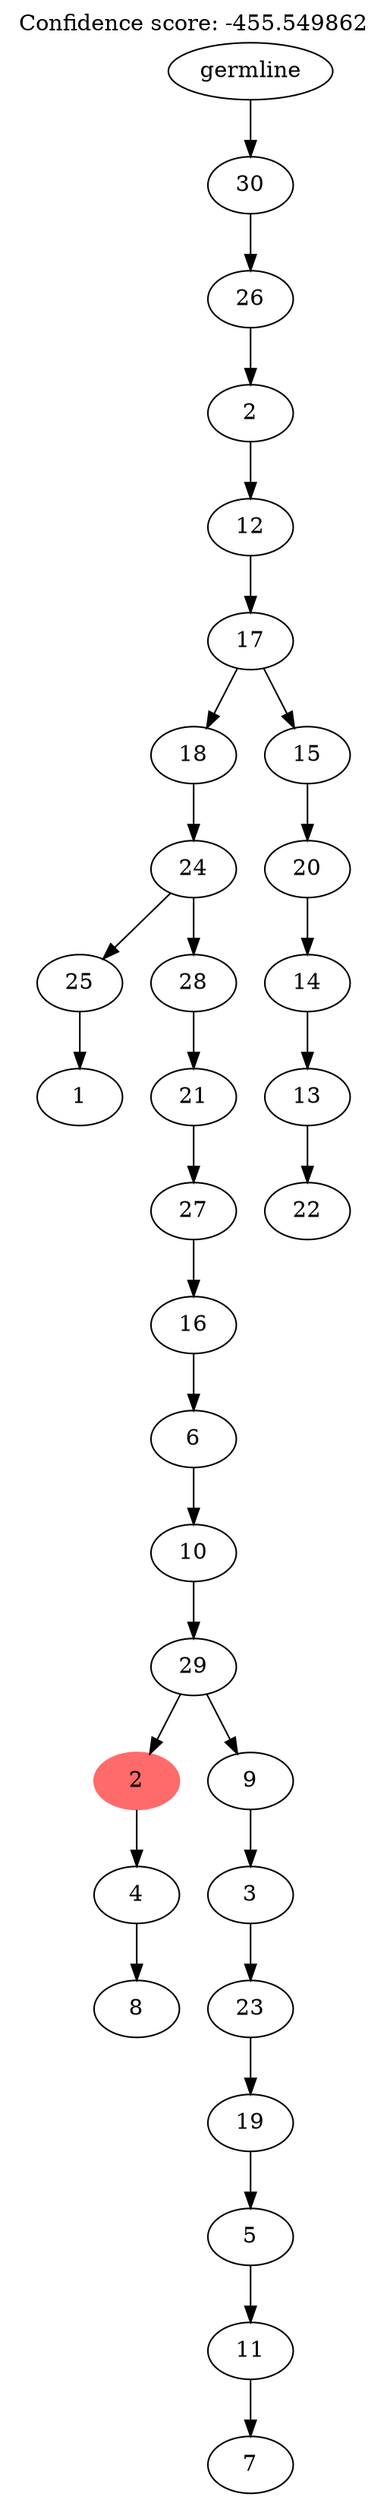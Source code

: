 digraph g {
	"30" -> "31";
	"31" [label="1"];
	"28" -> "29";
	"29" [label="8"];
	"27" -> "28";
	"28" [label="4"];
	"25" -> "26";
	"26" [label="7"];
	"24" -> "25";
	"25" [label="11"];
	"23" -> "24";
	"24" [label="5"];
	"22" -> "23";
	"23" [label="19"];
	"21" -> "22";
	"22" [label="23"];
	"20" -> "21";
	"21" [label="3"];
	"19" -> "20";
	"20" [label="9"];
	"19" -> "27";
	"27" [color=indianred1, style=filled, label="2"];
	"18" -> "19";
	"19" [label="29"];
	"17" -> "18";
	"18" [label="10"];
	"16" -> "17";
	"17" [label="6"];
	"15" -> "16";
	"16" [label="16"];
	"14" -> "15";
	"15" [label="27"];
	"13" -> "14";
	"14" [label="21"];
	"12" -> "13";
	"13" [label="28"];
	"12" -> "30";
	"30" [label="25"];
	"11" -> "12";
	"12" [label="24"];
	"9" -> "10";
	"10" [label="22"];
	"8" -> "9";
	"9" [label="13"];
	"7" -> "8";
	"8" [label="14"];
	"6" -> "7";
	"7" [label="20"];
	"5" -> "6";
	"6" [label="15"];
	"5" -> "11";
	"11" [label="18"];
	"4" -> "5";
	"5" [label="17"];
	"3" -> "4";
	"4" [label="12"];
	"2" -> "3";
	"3" [label="2"];
	"1" -> "2";
	"2" [label="26"];
	"0" -> "1";
	"1" [label="30"];
	"0" [label="germline"];
	labelloc="t";
	label="Confidence score: -455.549862";
}
